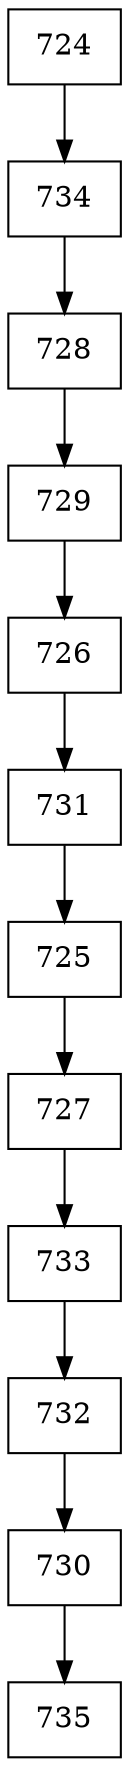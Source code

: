 digraph G {
  node [shape=record];
  node0 [label="{724}"];
  node0 -> node1;
  node1 [label="{734}"];
  node1 -> node2;
  node2 [label="{728}"];
  node2 -> node3;
  node3 [label="{729}"];
  node3 -> node4;
  node4 [label="{726}"];
  node4 -> node5;
  node5 [label="{731}"];
  node5 -> node6;
  node6 [label="{725}"];
  node6 -> node7;
  node7 [label="{727}"];
  node7 -> node8;
  node8 [label="{733}"];
  node8 -> node9;
  node9 [label="{732}"];
  node9 -> node10;
  node10 [label="{730}"];
  node10 -> node11;
  node11 [label="{735}"];
}
